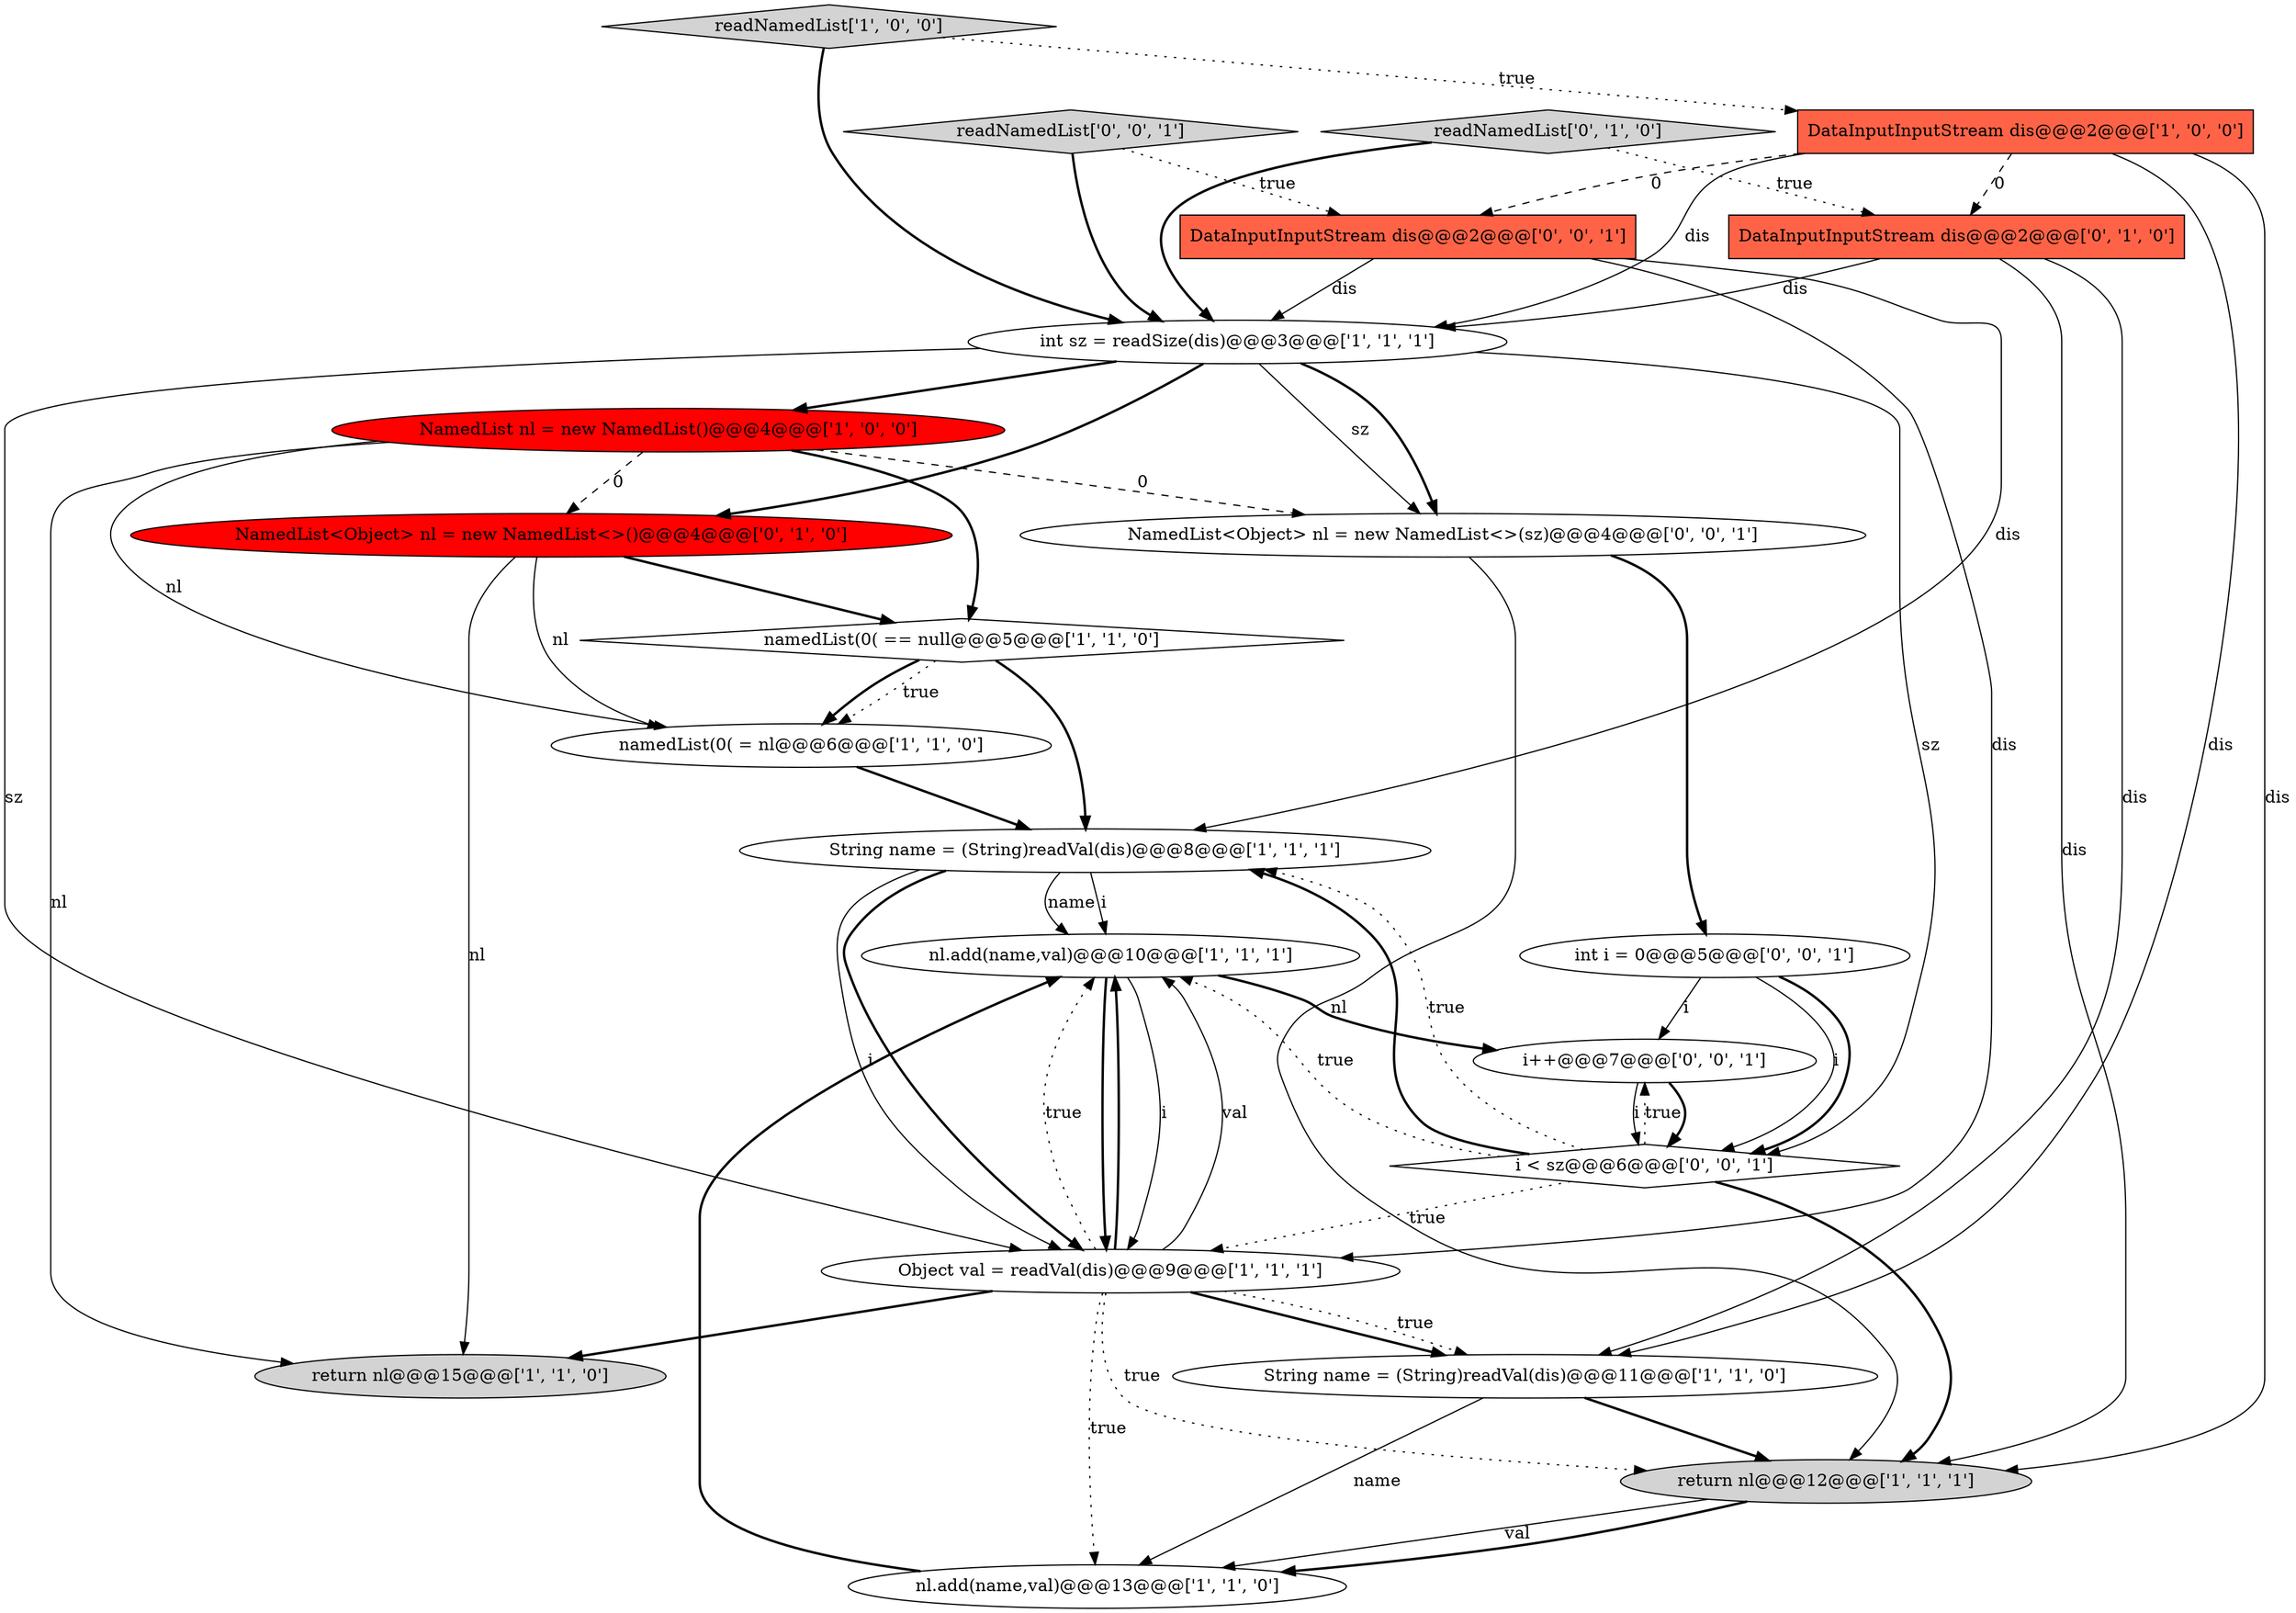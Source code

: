 digraph {
3 [style = filled, label = "readNamedList['1', '0', '0']", fillcolor = lightgray, shape = diamond image = "AAA0AAABBB1BBB"];
1 [style = filled, label = "String name = (String)readVal(dis)@@@11@@@['1', '1', '0']", fillcolor = white, shape = ellipse image = "AAA0AAABBB1BBB"];
14 [style = filled, label = "DataInputInputStream dis@@@2@@@['0', '1', '0']", fillcolor = tomato, shape = box image = "AAA1AAABBB2BBB"];
13 [style = filled, label = "NamedList<Object> nl = new NamedList<>()@@@4@@@['0', '1', '0']", fillcolor = red, shape = ellipse image = "AAA1AAABBB2BBB"];
0 [style = filled, label = "namedList(0( = nl@@@6@@@['1', '1', '0']", fillcolor = white, shape = ellipse image = "AAA0AAABBB1BBB"];
9 [style = filled, label = "NamedList nl = new NamedList()@@@4@@@['1', '0', '0']", fillcolor = red, shape = ellipse image = "AAA1AAABBB1BBB"];
6 [style = filled, label = "nl.add(name,val)@@@10@@@['1', '1', '1']", fillcolor = white, shape = ellipse image = "AAA0AAABBB1BBB"];
21 [style = filled, label = "readNamedList['0', '0', '1']", fillcolor = lightgray, shape = diamond image = "AAA0AAABBB3BBB"];
18 [style = filled, label = "DataInputInputStream dis@@@2@@@['0', '0', '1']", fillcolor = tomato, shape = box image = "AAA0AAABBB3BBB"];
5 [style = filled, label = "int sz = readSize(dis)@@@3@@@['1', '1', '1']", fillcolor = white, shape = ellipse image = "AAA0AAABBB1BBB"];
19 [style = filled, label = "int i = 0@@@5@@@['0', '0', '1']", fillcolor = white, shape = ellipse image = "AAA0AAABBB3BBB"];
16 [style = filled, label = "NamedList<Object> nl = new NamedList<>(sz)@@@4@@@['0', '0', '1']", fillcolor = white, shape = ellipse image = "AAA0AAABBB3BBB"];
20 [style = filled, label = "i++@@@7@@@['0', '0', '1']", fillcolor = white, shape = ellipse image = "AAA0AAABBB3BBB"];
4 [style = filled, label = "return nl@@@12@@@['1', '1', '1']", fillcolor = lightgray, shape = ellipse image = "AAA0AAABBB1BBB"];
15 [style = filled, label = "readNamedList['0', '1', '0']", fillcolor = lightgray, shape = diamond image = "AAA0AAABBB2BBB"];
7 [style = filled, label = "String name = (String)readVal(dis)@@@8@@@['1', '1', '1']", fillcolor = white, shape = ellipse image = "AAA0AAABBB1BBB"];
11 [style = filled, label = "Object val = readVal(dis)@@@9@@@['1', '1', '1']", fillcolor = white, shape = ellipse image = "AAA0AAABBB1BBB"];
8 [style = filled, label = "namedList(0( == null@@@5@@@['1', '1', '0']", fillcolor = white, shape = diamond image = "AAA0AAABBB1BBB"];
12 [style = filled, label = "return nl@@@15@@@['1', '1', '0']", fillcolor = lightgray, shape = ellipse image = "AAA0AAABBB1BBB"];
17 [style = filled, label = "i < sz@@@6@@@['0', '0', '1']", fillcolor = white, shape = diamond image = "AAA0AAABBB3BBB"];
2 [style = filled, label = "nl.add(name,val)@@@13@@@['1', '1', '0']", fillcolor = white, shape = ellipse image = "AAA0AAABBB1BBB"];
10 [style = filled, label = "DataInputInputStream dis@@@2@@@['1', '0', '0']", fillcolor = tomato, shape = box image = "AAA1AAABBB1BBB"];
17->20 [style = dotted, label="true"];
4->2 [style = solid, label="val"];
1->4 [style = bold, label=""];
16->4 [style = solid, label="nl"];
7->11 [style = bold, label=""];
14->4 [style = solid, label="dis"];
20->17 [style = bold, label=""];
9->16 [style = dashed, label="0"];
5->11 [style = solid, label="sz"];
5->9 [style = bold, label=""];
11->6 [style = solid, label="val"];
9->12 [style = solid, label="nl"];
11->1 [style = bold, label=""];
2->6 [style = bold, label=""];
17->6 [style = dotted, label="true"];
1->2 [style = solid, label="name"];
11->1 [style = dotted, label="true"];
21->18 [style = dotted, label="true"];
11->6 [style = bold, label=""];
19->17 [style = solid, label="i"];
3->10 [style = dotted, label="true"];
14->1 [style = solid, label="dis"];
5->16 [style = solid, label="sz"];
9->0 [style = solid, label="nl"];
18->5 [style = solid, label="dis"];
18->11 [style = solid, label="dis"];
11->12 [style = bold, label=""];
13->12 [style = solid, label="nl"];
14->5 [style = solid, label="dis"];
4->2 [style = bold, label=""];
19->17 [style = bold, label=""];
11->4 [style = dotted, label="true"];
15->14 [style = dotted, label="true"];
16->19 [style = bold, label=""];
9->8 [style = bold, label=""];
10->1 [style = solid, label="dis"];
10->5 [style = solid, label="dis"];
8->7 [style = bold, label=""];
15->5 [style = bold, label=""];
20->17 [style = solid, label="i"];
0->7 [style = bold, label=""];
8->0 [style = bold, label=""];
5->16 [style = bold, label=""];
19->20 [style = solid, label="i"];
17->7 [style = bold, label=""];
6->20 [style = bold, label=""];
21->5 [style = bold, label=""];
3->5 [style = bold, label=""];
11->2 [style = dotted, label="true"];
6->11 [style = solid, label="i"];
18->7 [style = solid, label="dis"];
7->6 [style = solid, label="name"];
11->6 [style = dotted, label="true"];
6->11 [style = bold, label=""];
5->13 [style = bold, label=""];
9->13 [style = dashed, label="0"];
13->0 [style = solid, label="nl"];
5->17 [style = solid, label="sz"];
7->6 [style = solid, label="i"];
8->0 [style = dotted, label="true"];
17->7 [style = dotted, label="true"];
13->8 [style = bold, label=""];
10->14 [style = dashed, label="0"];
17->4 [style = bold, label=""];
10->18 [style = dashed, label="0"];
7->11 [style = solid, label="i"];
10->4 [style = solid, label="dis"];
17->11 [style = dotted, label="true"];
}
